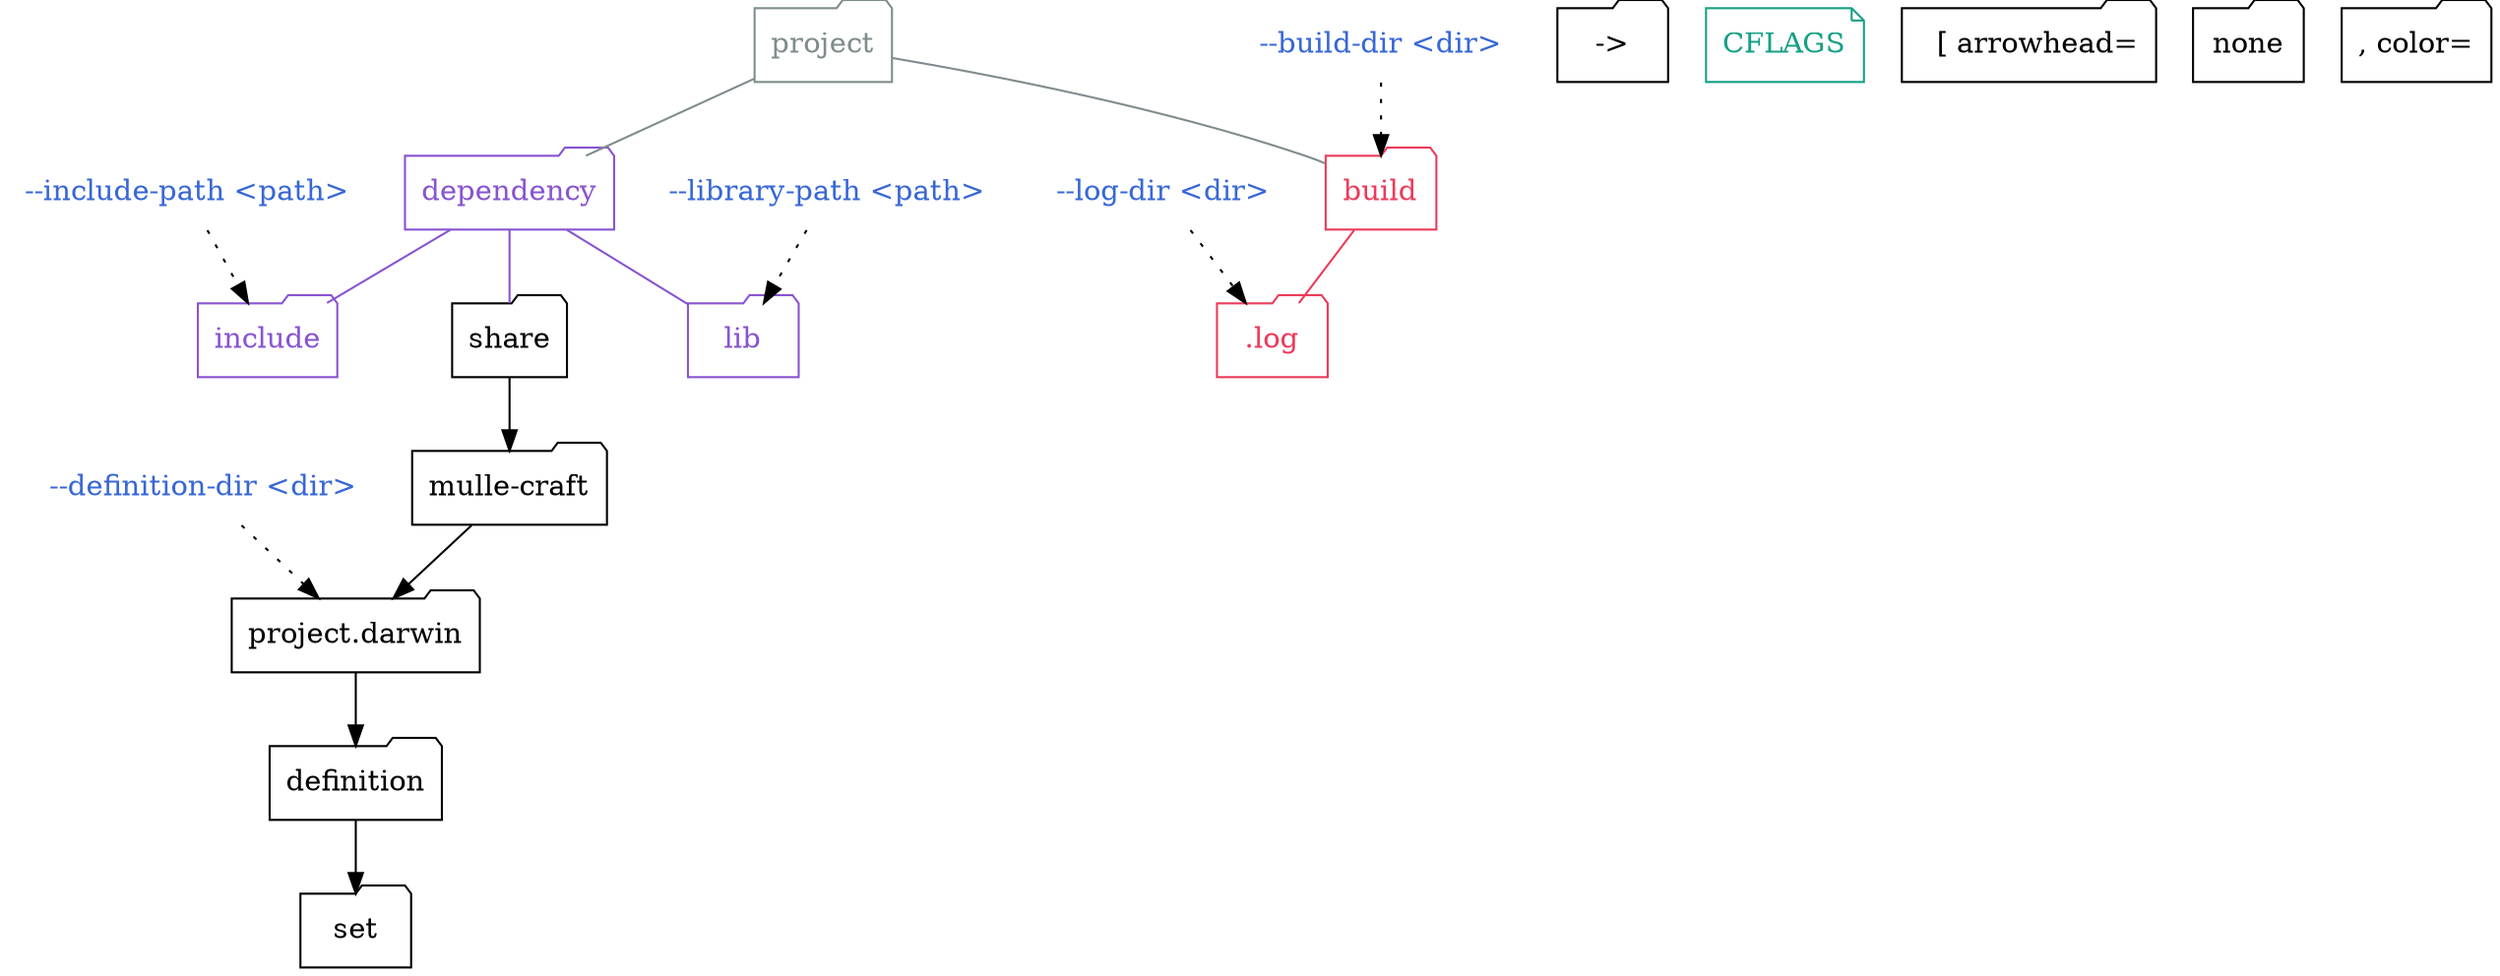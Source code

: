 digraph G {
    graph [rankdir = TD];

    node[ shape=folder];

    "--definition-dir <dir>"                  [ shape="none", fontcolor="#3867d6" ]
    "--definition-dir <dir>" -> "project.darwin"  [ style="dotted"]

    "--build-dir <dir>"                  [ shape="none", fontcolor="#3867d6" ]
    "--build-dir <dir>" -> "build"       [ style="dotted"]

    "--log-dir <dir>"                    [ shape="none", fontcolor="#3867d6" ]
    "--log-dir <dir>" -> ".log"          [ style="dotted"]

    "--include-path <path>"              [ shape="none", fontcolor="#3867d6" ]
    "--include-path <path>" -> "include" [ style="dotted"]

    "--library-path <path>"              [ shape="none", fontcolor="#3867d6" ]
    "--library-path <path>" -> "lib"     [ style="dotted"]

    ".log"                           [ color="#eb3b5a", fontcolor="#eb3b5a" ]
    "build"                          [ color="#16a085", fontcolor="#16a085" ]
    "build"                          [ color="#eb3b5a", fontcolor="#eb3b5a" ]
    "dependency"                     [ color="#8854d0", fontcolor="#8854d0" ]
    "include"                        [ color="#8854d0", fontcolor="#8854d0" ]
    "lib"                            [ color="#8854d0", fontcolor="#8854d0" ]
    "project"                            [ color="#7f8c8d", fontcolor="#7f8c8d" ]

    "project"        -> "build"         [ arrowhead="none", color="#7f8c8d" ]
    "project"        -> "dependency"    [ arrowhead="none", color="#7f8c8d" ]
    "dependency" -> "lib"           [ arrowhead="none", color="#8854d0" ]
    "dependency" -> "include"       [ arrowhead="none", color="#8854d0" ]
    "dependency" -> "share"         [ arrowhead="none", color="#8854d0" ]
    "build"      -> ".log"               [ arrowhead="none", color="#eb3b5a" ]

    "share" -> "mulle-craft" -> "project.darwin"
    "project.darwin" -> "definition" -> set" -> "CFLAGS"  [ arrowhead="none", color="#16a085" ]

    "CFLAGS"            [ shape="note", color="#16a085", fontcolor="#16a085" ]
}

